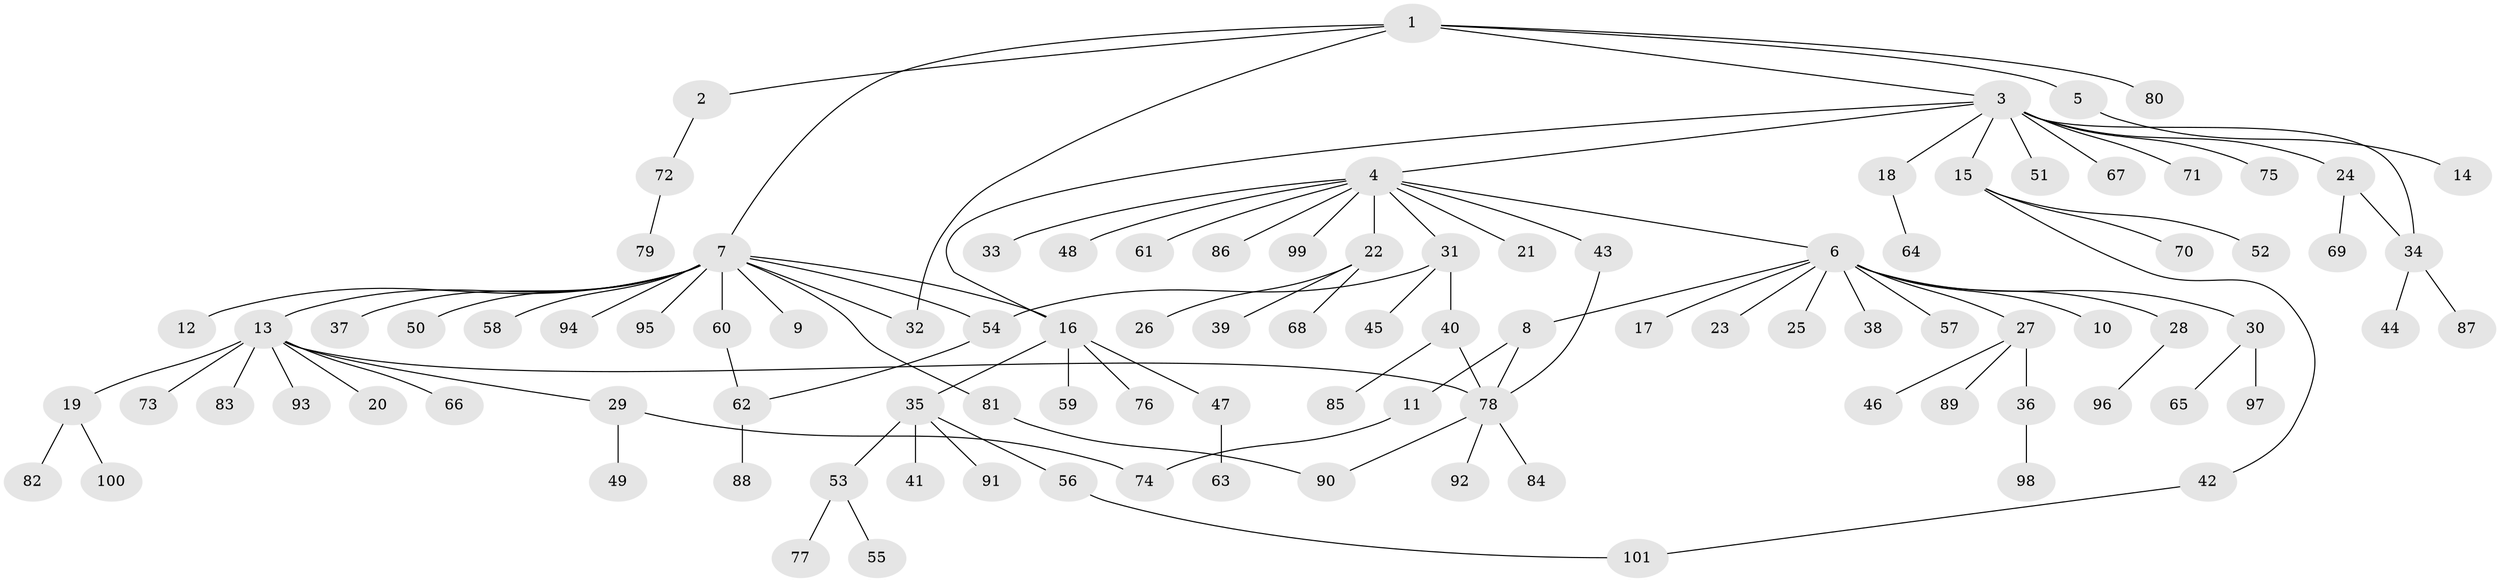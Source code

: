 // coarse degree distribution, {5: 0.01282051282051282, 2: 0.16666666666666666, 12: 0.02564102564102564, 10: 0.038461538461538464, 1: 0.6410256410256411, 3: 0.07692307692307693, 4: 0.01282051282051282, 9: 0.01282051282051282, 6: 0.01282051282051282}
// Generated by graph-tools (version 1.1) at 2025/51/02/27/25 19:51:59]
// undirected, 101 vertices, 111 edges
graph export_dot {
graph [start="1"]
  node [color=gray90,style=filled];
  1;
  2;
  3;
  4;
  5;
  6;
  7;
  8;
  9;
  10;
  11;
  12;
  13;
  14;
  15;
  16;
  17;
  18;
  19;
  20;
  21;
  22;
  23;
  24;
  25;
  26;
  27;
  28;
  29;
  30;
  31;
  32;
  33;
  34;
  35;
  36;
  37;
  38;
  39;
  40;
  41;
  42;
  43;
  44;
  45;
  46;
  47;
  48;
  49;
  50;
  51;
  52;
  53;
  54;
  55;
  56;
  57;
  58;
  59;
  60;
  61;
  62;
  63;
  64;
  65;
  66;
  67;
  68;
  69;
  70;
  71;
  72;
  73;
  74;
  75;
  76;
  77;
  78;
  79;
  80;
  81;
  82;
  83;
  84;
  85;
  86;
  87;
  88;
  89;
  90;
  91;
  92;
  93;
  94;
  95;
  96;
  97;
  98;
  99;
  100;
  101;
  1 -- 2;
  1 -- 3;
  1 -- 5;
  1 -- 7;
  1 -- 32;
  1 -- 80;
  2 -- 72;
  3 -- 4;
  3 -- 15;
  3 -- 16;
  3 -- 18;
  3 -- 24;
  3 -- 34;
  3 -- 51;
  3 -- 67;
  3 -- 71;
  3 -- 75;
  4 -- 6;
  4 -- 21;
  4 -- 22;
  4 -- 31;
  4 -- 33;
  4 -- 43;
  4 -- 48;
  4 -- 61;
  4 -- 86;
  4 -- 99;
  5 -- 14;
  6 -- 8;
  6 -- 10;
  6 -- 17;
  6 -- 23;
  6 -- 25;
  6 -- 27;
  6 -- 28;
  6 -- 30;
  6 -- 38;
  6 -- 57;
  7 -- 9;
  7 -- 12;
  7 -- 13;
  7 -- 16;
  7 -- 32;
  7 -- 37;
  7 -- 50;
  7 -- 54;
  7 -- 58;
  7 -- 60;
  7 -- 81;
  7 -- 94;
  7 -- 95;
  8 -- 11;
  8 -- 78;
  11 -- 74;
  13 -- 19;
  13 -- 20;
  13 -- 29;
  13 -- 66;
  13 -- 73;
  13 -- 78;
  13 -- 83;
  13 -- 93;
  15 -- 42;
  15 -- 52;
  15 -- 70;
  16 -- 35;
  16 -- 47;
  16 -- 59;
  16 -- 76;
  18 -- 64;
  19 -- 82;
  19 -- 100;
  22 -- 26;
  22 -- 39;
  22 -- 68;
  24 -- 34;
  24 -- 69;
  27 -- 36;
  27 -- 46;
  27 -- 89;
  28 -- 96;
  29 -- 49;
  29 -- 74;
  30 -- 65;
  30 -- 97;
  31 -- 40;
  31 -- 45;
  31 -- 54;
  34 -- 44;
  34 -- 87;
  35 -- 41;
  35 -- 53;
  35 -- 56;
  35 -- 91;
  36 -- 98;
  40 -- 78;
  40 -- 85;
  42 -- 101;
  43 -- 78;
  47 -- 63;
  53 -- 55;
  53 -- 77;
  54 -- 62;
  56 -- 101;
  60 -- 62;
  62 -- 88;
  72 -- 79;
  78 -- 84;
  78 -- 90;
  78 -- 92;
  81 -- 90;
}
